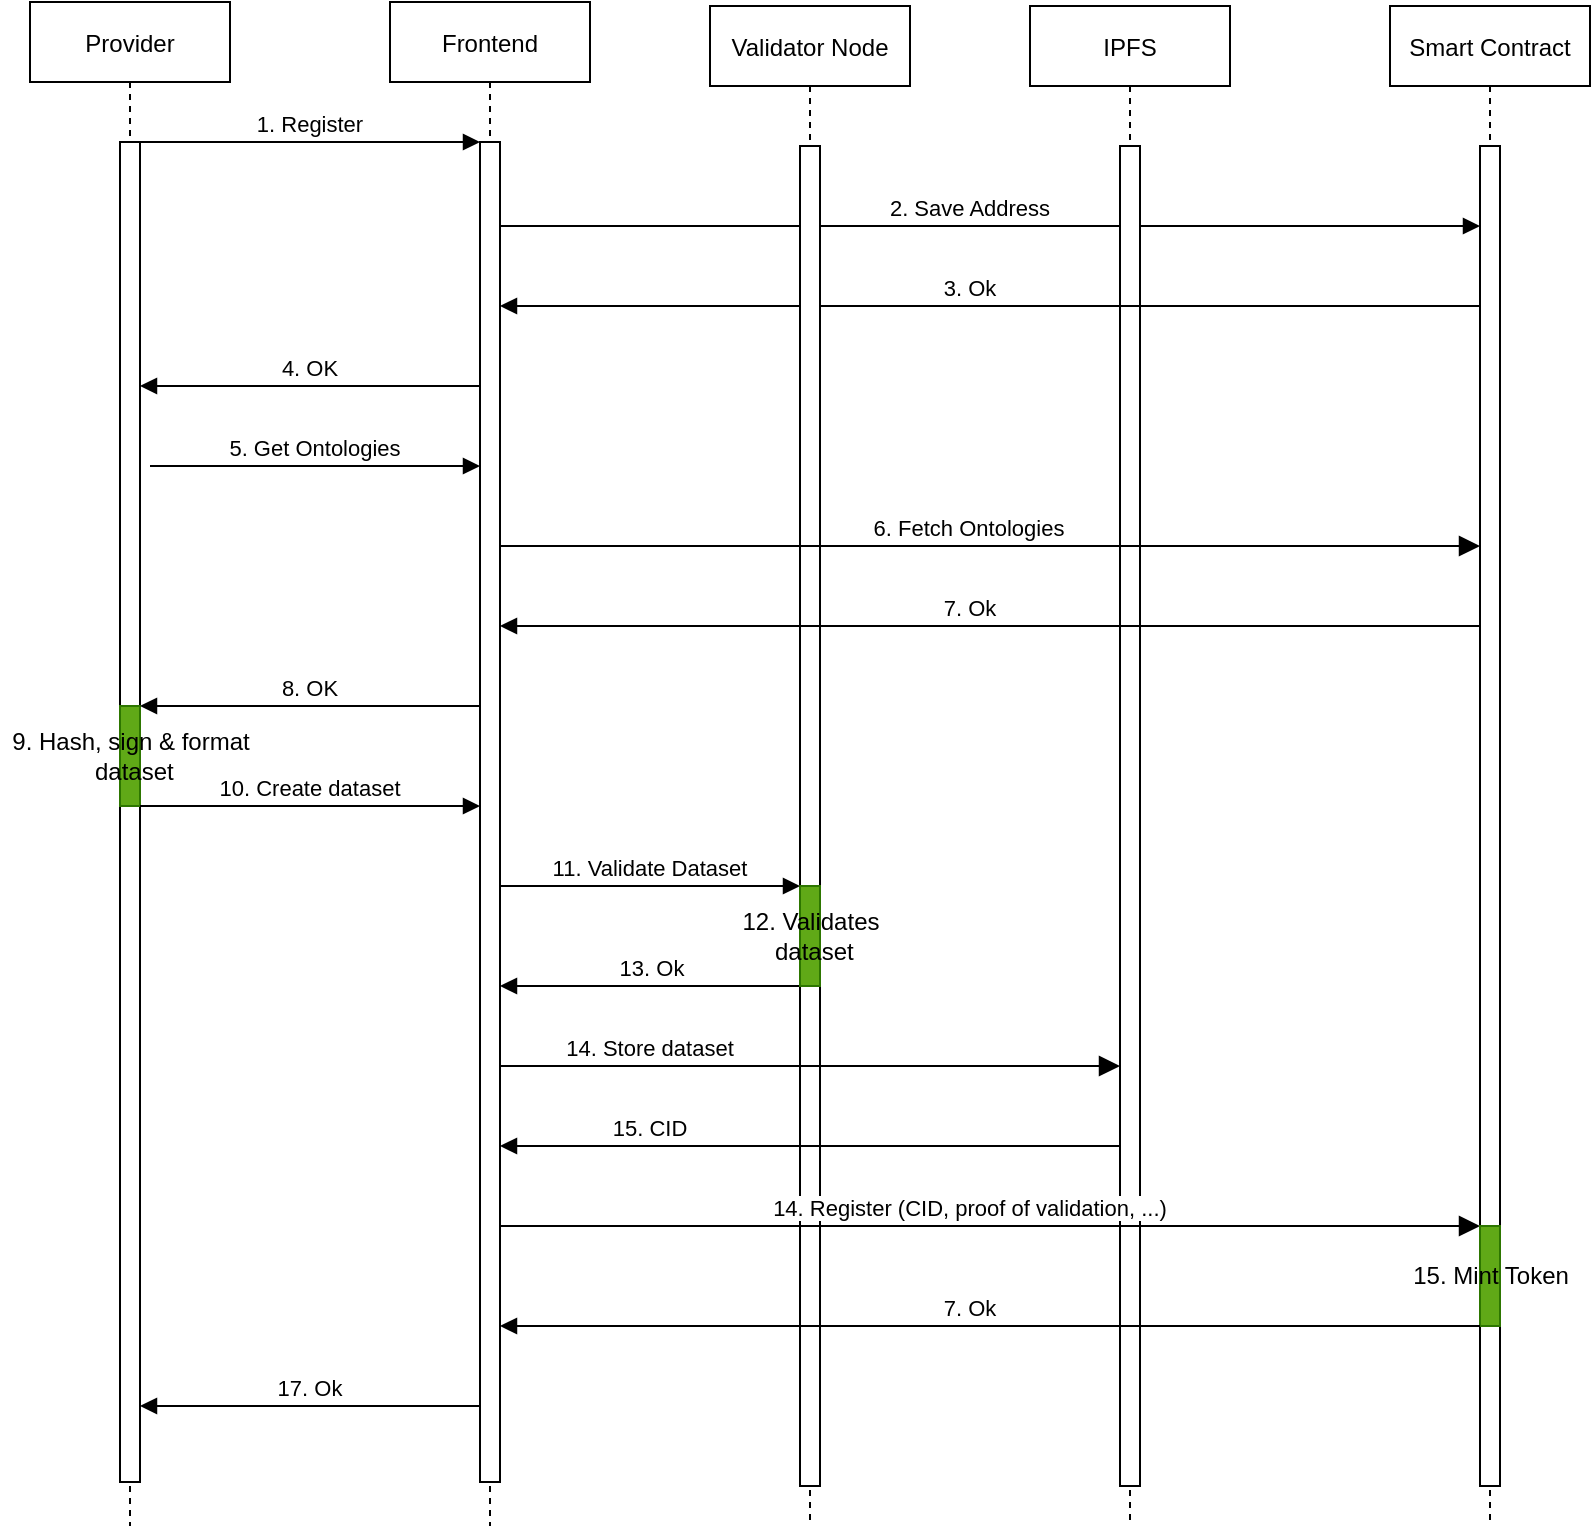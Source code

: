 <mxfile>
    <diagram id="53vZRzIDgZGgw-JT5D9q" name="Page-1">
        <mxGraphModel dx="1297" dy="763" grid="1" gridSize="10" guides="1" tooltips="1" connect="1" arrows="1" fold="1" page="1" pageScale="1" pageWidth="850" pageHeight="1100" math="0" shadow="0">
            <root>
                <mxCell id="0"/>
                <mxCell id="1" parent="0"/>
                <mxCell id="2" value="Provider" style="shape=umlLifeline;perimeter=lifelinePerimeter;container=1;collapsible=0;recursiveResize=0;rounded=0;shadow=0;strokeWidth=1;" parent="1" vertex="1">
                    <mxGeometry x="20" y="78" width="100" height="762" as="geometry"/>
                </mxCell>
                <mxCell id="3" value="" style="points=[];perimeter=orthogonalPerimeter;rounded=0;shadow=0;strokeWidth=1;" parent="2" vertex="1">
                    <mxGeometry x="45" y="70" width="10" height="670" as="geometry"/>
                </mxCell>
                <mxCell id="6" value="Frontend" style="shape=umlLifeline;perimeter=lifelinePerimeter;container=1;collapsible=0;recursiveResize=0;rounded=0;shadow=0;strokeWidth=1;" parent="1" vertex="1">
                    <mxGeometry x="200" y="78" width="100" height="762" as="geometry"/>
                </mxCell>
                <mxCell id="7" value="" style="points=[];perimeter=orthogonalPerimeter;rounded=0;shadow=0;strokeWidth=1;" parent="6" vertex="1">
                    <mxGeometry x="45" y="70" width="10" height="670" as="geometry"/>
                </mxCell>
                <mxCell id="9" value="1. Register" style="verticalAlign=bottom;endArrow=block;entryX=0;entryY=0;shadow=0;strokeWidth=1;" parent="1" source="3" target="7" edge="1">
                    <mxGeometry relative="1" as="geometry">
                        <mxPoint x="250" y="160" as="sourcePoint"/>
                    </mxGeometry>
                </mxCell>
                <mxCell id="10" value="2. Save Address" style="verticalAlign=bottom;endArrow=block;shadow=0;strokeWidth=1;" parent="1" source="7" target="15" edge="1">
                    <mxGeometry x="-0.041" relative="1" as="geometry">
                        <mxPoint x="215" y="200" as="sourcePoint"/>
                        <mxPoint x="670" y="190" as="targetPoint"/>
                        <Array as="points">
                            <mxPoint x="590" y="190"/>
                        </Array>
                        <mxPoint as="offset"/>
                    </mxGeometry>
                </mxCell>
                <mxCell id="12" value="IPFS" style="shape=umlLifeline;perimeter=lifelinePerimeter;container=1;collapsible=0;recursiveResize=0;rounded=0;shadow=0;strokeWidth=1;" parent="1" vertex="1">
                    <mxGeometry x="520" y="80" width="100" height="760" as="geometry"/>
                </mxCell>
                <mxCell id="13" value="" style="points=[];perimeter=orthogonalPerimeter;rounded=0;shadow=0;strokeWidth=1;" parent="12" vertex="1">
                    <mxGeometry x="45" y="70" width="10" height="670" as="geometry"/>
                </mxCell>
                <mxCell id="14" value="Smart Contract" style="shape=umlLifeline;perimeter=lifelinePerimeter;container=1;collapsible=0;recursiveResize=0;rounded=0;shadow=0;strokeWidth=1;" parent="1" vertex="1">
                    <mxGeometry x="700" y="80" width="100" height="760" as="geometry"/>
                </mxCell>
                <mxCell id="15" value="" style="points=[];perimeter=orthogonalPerimeter;rounded=0;shadow=0;strokeWidth=1;" parent="14" vertex="1">
                    <mxGeometry x="45" y="70" width="10" height="670" as="geometry"/>
                </mxCell>
                <mxCell id="17" value="3. Ok" style="verticalAlign=bottom;endArrow=none;shadow=0;strokeWidth=1;startArrow=block;startFill=1;endFill=0;" parent="1" source="7" target="15" edge="1">
                    <mxGeometry x="-0.041" relative="1" as="geometry">
                        <mxPoint x="330.25" y="220" as="sourcePoint"/>
                        <mxPoint x="660" y="220" as="targetPoint"/>
                        <Array as="points">
                            <mxPoint x="400" y="230"/>
                            <mxPoint x="590" y="230"/>
                        </Array>
                        <mxPoint as="offset"/>
                    </mxGeometry>
                </mxCell>
                <mxCell id="22" value="" style="points=[];perimeter=orthogonalPerimeter;rounded=0;shadow=0;strokeWidth=1;fillColor=#60a917;strokeColor=#2D7600;fontColor=#ffffff;" parent="1" vertex="1">
                    <mxGeometry x="65" y="430" width="10" height="50" as="geometry"/>
                </mxCell>
                <mxCell id="26" value="Validator Node" style="shape=umlLifeline;perimeter=lifelinePerimeter;container=1;collapsible=0;recursiveResize=0;rounded=0;shadow=0;strokeWidth=1;" parent="1" vertex="1">
                    <mxGeometry x="360" y="80" width="100" height="760" as="geometry"/>
                </mxCell>
                <mxCell id="27" value="" style="points=[];perimeter=orthogonalPerimeter;rounded=0;shadow=0;strokeWidth=1;" parent="26" vertex="1">
                    <mxGeometry x="45" y="70" width="10" height="670" as="geometry"/>
                </mxCell>
                <mxCell id="28" value="5. Get Ontologies" style="verticalAlign=bottom;endArrow=block;shadow=0;strokeWidth=1;" parent="1" target="7" edge="1">
                    <mxGeometry relative="1" as="geometry">
                        <mxPoint x="80" y="310.0" as="sourcePoint"/>
                        <mxPoint x="240" y="310" as="targetPoint"/>
                    </mxGeometry>
                </mxCell>
                <mxCell id="29" value="6. Fetch Ontologies" style="verticalAlign=bottom;endArrow=block;endSize=8;shadow=0;strokeWidth=1;endFill=1;" parent="1" source="7" target="15" edge="1">
                    <mxGeometry x="-0.042" relative="1" as="geometry">
                        <mxPoint x="740" y="350" as="targetPoint"/>
                        <mxPoint x="260" y="350" as="sourcePoint"/>
                        <mxPoint as="offset"/>
                        <Array as="points">
                            <mxPoint x="535" y="350"/>
                        </Array>
                    </mxGeometry>
                </mxCell>
                <mxCell id="30" value="4. OK" style="verticalAlign=bottom;endArrow=none;shadow=0;strokeWidth=1;startArrow=block;startFill=1;endFill=0;" parent="1" target="7" edge="1">
                    <mxGeometry relative="1" as="geometry">
                        <mxPoint x="75" y="270" as="sourcePoint"/>
                        <mxPoint x="240" y="270" as="targetPoint"/>
                        <Array as="points">
                            <mxPoint x="95" y="270"/>
                        </Array>
                    </mxGeometry>
                </mxCell>
                <mxCell id="31" value="7. Ok" style="verticalAlign=bottom;endArrow=none;endSize=8;shadow=0;strokeWidth=1;endFill=0;startArrow=block;startFill=1;" parent="1" source="7" target="15" edge="1">
                    <mxGeometry x="-0.041" relative="1" as="geometry">
                        <mxPoint x="740" y="390" as="targetPoint"/>
                        <mxPoint x="260" y="390" as="sourcePoint"/>
                        <mxPoint as="offset"/>
                        <Array as="points">
                            <mxPoint x="535" y="390"/>
                        </Array>
                    </mxGeometry>
                </mxCell>
                <mxCell id="32" value="8. OK" style="verticalAlign=bottom;endArrow=none;entryX=0;entryY=0;shadow=0;strokeWidth=1;startArrow=block;startFill=1;endFill=0;" parent="1" source="3" edge="1">
                    <mxGeometry relative="1" as="geometry">
                        <mxPoint x="80" y="430.0" as="sourcePoint"/>
                        <mxPoint x="245" y="430.0" as="targetPoint"/>
                    </mxGeometry>
                </mxCell>
                <mxCell id="33" value="14. Register (CID, proof of validation, ...)" style="verticalAlign=bottom;endArrow=block;endSize=8;shadow=0;strokeWidth=1;endFill=1;" parent="1" source="7" target="15" edge="1">
                    <mxGeometry x="-0.041" relative="1" as="geometry">
                        <mxPoint x="630" y="690" as="targetPoint"/>
                        <mxPoint x="260" y="690" as="sourcePoint"/>
                        <mxPoint as="offset"/>
                        <Array as="points">
                            <mxPoint x="365" y="690"/>
                        </Array>
                    </mxGeometry>
                </mxCell>
                <mxCell id="34" value="10. Create dataset" style="verticalAlign=bottom;endArrow=block;shadow=0;strokeWidth=1;" parent="1" target="7" edge="1">
                    <mxGeometry relative="1" as="geometry">
                        <mxPoint x="75" y="480" as="sourcePoint"/>
                        <mxPoint x="230" y="480" as="targetPoint"/>
                        <mxPoint as="offset"/>
                    </mxGeometry>
                </mxCell>
                <mxCell id="35" value="13. Ok" style="verticalAlign=bottom;endArrow=none;endSize=8;shadow=0;strokeWidth=1;endFill=0;startArrow=block;startFill=1;" parent="1" edge="1" target="27" source="7">
                    <mxGeometry x="0.014" relative="1" as="geometry">
                        <mxPoint x="400" y="570" as="targetPoint"/>
                        <mxPoint x="270" y="570" as="sourcePoint"/>
                        <mxPoint as="offset"/>
                        <Array as="points">
                            <mxPoint x="365" y="570"/>
                        </Array>
                    </mxGeometry>
                </mxCell>
                <mxCell id="36" value="" style="points=[];perimeter=orthogonalPerimeter;rounded=0;shadow=0;strokeWidth=1;fillColor=#60a917;strokeColor=#2D7600;fontColor=#ffffff;" parent="1" vertex="1">
                    <mxGeometry x="405" y="520" width="10" height="50" as="geometry"/>
                </mxCell>
                <mxCell id="37" value="9. Hash, sign &amp;amp; format&lt;br&gt;&amp;nbsp;dataset" style="text;html=1;align=center;verticalAlign=middle;resizable=0;points=[];autosize=1;strokeColor=none;" parent="1" vertex="1">
                    <mxGeometry x="5" y="440" width="130" height="30" as="geometry"/>
                </mxCell>
                <mxCell id="38" value="12. Validates&lt;br&gt;&amp;nbsp;dataset" style="text;html=1;align=center;verticalAlign=middle;resizable=0;points=[];autosize=1;strokeColor=none;" parent="1" vertex="1">
                    <mxGeometry x="370" y="530" width="80" height="30" as="geometry"/>
                </mxCell>
                <mxCell id="39" value="14. Store dataset" style="verticalAlign=bottom;endArrow=block;endSize=8;shadow=0;strokeWidth=1;endFill=1;startArrow=none;startFill=0;" parent="1" edge="1" source="7">
                    <mxGeometry x="-0.516" relative="1" as="geometry">
                        <mxPoint x="565" y="610" as="targetPoint"/>
                        <mxPoint x="415" y="610" as="sourcePoint"/>
                        <mxPoint as="offset"/>
                        <Array as="points">
                            <mxPoint x="530" y="610"/>
                        </Array>
                    </mxGeometry>
                </mxCell>
                <mxCell id="40" value="" style="points=[];perimeter=orthogonalPerimeter;rounded=0;shadow=0;strokeWidth=1;fillColor=#60a917;strokeColor=#2D7600;fontColor=#ffffff;" parent="1" vertex="1">
                    <mxGeometry x="745" y="690" width="10" height="50" as="geometry"/>
                </mxCell>
                <mxCell id="41" value="15. Mint Token" style="text;html=1;align=center;verticalAlign=middle;resizable=0;points=[];autosize=1;strokeColor=none;" parent="1" vertex="1">
                    <mxGeometry x="705" y="705" width="90" height="20" as="geometry"/>
                </mxCell>
                <mxCell id="43" value="17. Ok" style="verticalAlign=bottom;endArrow=none;entryX=0;entryY=0;shadow=0;strokeWidth=1;startArrow=block;startFill=1;endFill=0;" parent="1" edge="1">
                    <mxGeometry relative="1" as="geometry">
                        <mxPoint x="75" y="780.0" as="sourcePoint"/>
                        <mxPoint x="245" y="780.0" as="targetPoint"/>
                    </mxGeometry>
                </mxCell>
                <mxCell id="47" value="11. Validate Dataset" style="verticalAlign=bottom;endArrow=block;shadow=0;strokeWidth=1;" parent="1" target="27" edge="1">
                    <mxGeometry relative="1" as="geometry">
                        <mxPoint x="255" y="520" as="sourcePoint"/>
                        <mxPoint x="390" y="520" as="targetPoint"/>
                        <mxPoint as="offset"/>
                    </mxGeometry>
                </mxCell>
                <mxCell id="48" value="15. CID" style="verticalAlign=bottom;endArrow=none;endSize=8;shadow=0;strokeWidth=1;endFill=0;startArrow=block;startFill=1;" parent="1" edge="1" target="13">
                    <mxGeometry x="-0.516" relative="1" as="geometry">
                        <mxPoint x="405" y="650" as="targetPoint"/>
                        <mxPoint x="255" y="650" as="sourcePoint"/>
                        <mxPoint as="offset"/>
                        <Array as="points">
                            <mxPoint x="370" y="650"/>
                        </Array>
                    </mxGeometry>
                </mxCell>
                <mxCell id="49" value="7. Ok" style="verticalAlign=bottom;endArrow=none;endSize=8;shadow=0;strokeWidth=1;endFill=0;startArrow=block;startFill=1;" edge="1" parent="1" source="7" target="15">
                    <mxGeometry x="-0.041" relative="1" as="geometry">
                        <mxPoint x="740" y="740" as="targetPoint"/>
                        <mxPoint x="270" y="740" as="sourcePoint"/>
                        <mxPoint as="offset"/>
                        <Array as="points">
                            <mxPoint x="530" y="740"/>
                        </Array>
                    </mxGeometry>
                </mxCell>
            </root>
        </mxGraphModel>
    </diagram>
</mxfile>